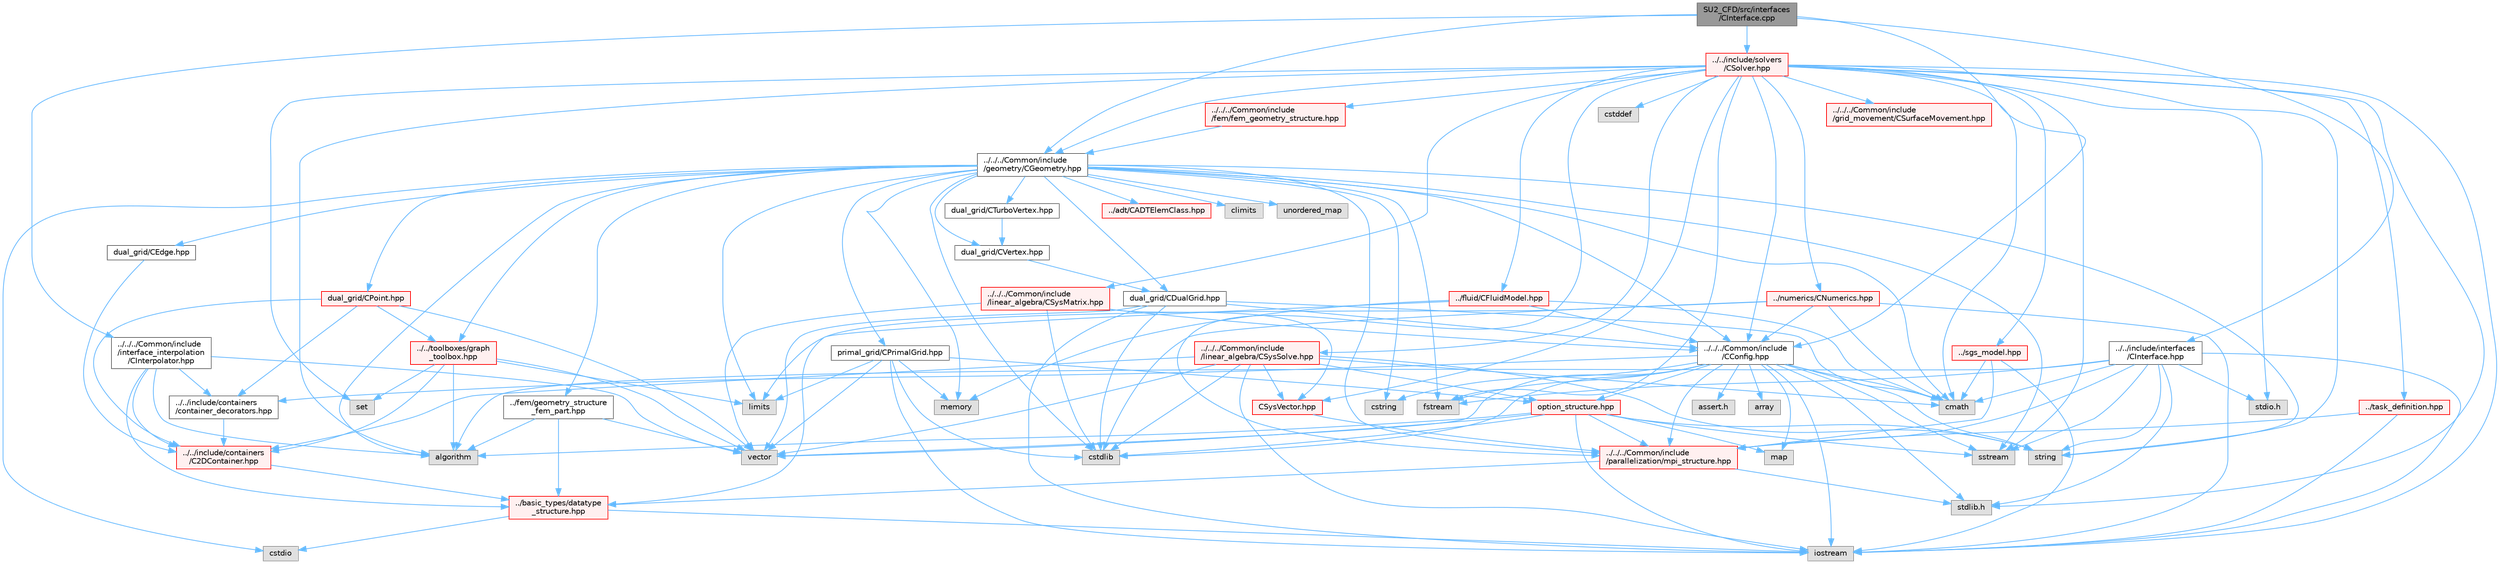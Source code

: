 digraph "SU2_CFD/src/interfaces/CInterface.cpp"
{
 // LATEX_PDF_SIZE
  bgcolor="transparent";
  edge [fontname=Helvetica,fontsize=10,labelfontname=Helvetica,labelfontsize=10];
  node [fontname=Helvetica,fontsize=10,shape=box,height=0.2,width=0.4];
  Node1 [id="Node000001",label="SU2_CFD/src/interfaces\l/CInterface.cpp",height=0.2,width=0.4,color="gray40", fillcolor="grey60", style="filled", fontcolor="black",tooltip="Main subroutines for MPI transfer of information between zones."];
  Node1 -> Node2 [id="edge1_Node000001_Node000002",color="steelblue1",style="solid",tooltip=" "];
  Node2 [id="Node000002",label="../../include/interfaces\l/CInterface.hpp",height=0.2,width=0.4,color="grey40", fillcolor="white", style="filled",URL="$CInterface_8hpp.html",tooltip="Declarations and inlines of the transfer structure. The subroutines and functions are in the physics ..."];
  Node2 -> Node3 [id="edge2_Node000002_Node000003",color="steelblue1",style="solid",tooltip=" "];
  Node3 [id="Node000003",label="../../../Common/include\l/parallelization/mpi_structure.hpp",height=0.2,width=0.4,color="red", fillcolor="#FFF0F0", style="filled",URL="$mpi__structure_8hpp.html",tooltip="Headers of the mpi interface for generalized datatypes. The subroutines and functions are in the mpi_..."];
  Node3 -> Node4 [id="edge3_Node000003_Node000004",color="steelblue1",style="solid",tooltip=" "];
  Node4 [id="Node000004",label="stdlib.h",height=0.2,width=0.4,color="grey60", fillcolor="#E0E0E0", style="filled",tooltip=" "];
  Node3 -> Node5 [id="edge4_Node000003_Node000005",color="steelblue1",style="solid",tooltip=" "];
  Node5 [id="Node000005",label="../basic_types/datatype\l_structure.hpp",height=0.2,width=0.4,color="red", fillcolor="#FFF0F0", style="filled",URL="$datatype__structure_8hpp.html",tooltip="Headers for generalized datatypes, defines an interface for AD types."];
  Node5 -> Node6 [id="edge5_Node000005_Node000006",color="steelblue1",style="solid",tooltip=" "];
  Node6 [id="Node000006",label="iostream",height=0.2,width=0.4,color="grey60", fillcolor="#E0E0E0", style="filled",tooltip=" "];
  Node5 -> Node8 [id="edge6_Node000005_Node000008",color="steelblue1",style="solid",tooltip=" "];
  Node8 [id="Node000008",label="cstdio",height=0.2,width=0.4,color="grey60", fillcolor="#E0E0E0", style="filled",tooltip=" "];
  Node2 -> Node16 [id="edge7_Node000002_Node000016",color="steelblue1",style="solid",tooltip=" "];
  Node16 [id="Node000016",label="cmath",height=0.2,width=0.4,color="grey60", fillcolor="#E0E0E0", style="filled",tooltip=" "];
  Node2 -> Node17 [id="edge8_Node000002_Node000017",color="steelblue1",style="solid",tooltip=" "];
  Node17 [id="Node000017",label="string",height=0.2,width=0.4,color="grey60", fillcolor="#E0E0E0", style="filled",tooltip=" "];
  Node2 -> Node18 [id="edge9_Node000002_Node000018",color="steelblue1",style="solid",tooltip=" "];
  Node18 [id="Node000018",label="fstream",height=0.2,width=0.4,color="grey60", fillcolor="#E0E0E0", style="filled",tooltip=" "];
  Node2 -> Node19 [id="edge10_Node000002_Node000019",color="steelblue1",style="solid",tooltip=" "];
  Node19 [id="Node000019",label="sstream",height=0.2,width=0.4,color="grey60", fillcolor="#E0E0E0", style="filled",tooltip=" "];
  Node2 -> Node20 [id="edge11_Node000002_Node000020",color="steelblue1",style="solid",tooltip=" "];
  Node20 [id="Node000020",label="algorithm",height=0.2,width=0.4,color="grey60", fillcolor="#E0E0E0", style="filled",tooltip=" "];
  Node2 -> Node6 [id="edge12_Node000002_Node000006",color="steelblue1",style="solid",tooltip=" "];
  Node2 -> Node4 [id="edge13_Node000002_Node000004",color="steelblue1",style="solid",tooltip=" "];
  Node2 -> Node21 [id="edge14_Node000002_Node000021",color="steelblue1",style="solid",tooltip=" "];
  Node21 [id="Node000021",label="stdio.h",height=0.2,width=0.4,color="grey60", fillcolor="#E0E0E0", style="filled",tooltip=" "];
  Node1 -> Node22 [id="edge15_Node000001_Node000022",color="steelblue1",style="solid",tooltip=" "];
  Node22 [id="Node000022",label="../../../Common/include\l/interface_interpolation\l/CInterpolator.hpp",height=0.2,width=0.4,color="grey40", fillcolor="white", style="filled",URL="$CInterpolator_8hpp.html",tooltip="Base class for multiphysics interpolation."];
  Node22 -> Node5 [id="edge16_Node000022_Node000005",color="steelblue1",style="solid",tooltip=" "];
  Node22 -> Node23 [id="edge17_Node000022_Node000023",color="steelblue1",style="solid",tooltip=" "];
  Node23 [id="Node000023",label="../../include/containers\l/C2DContainer.hpp",height=0.2,width=0.4,color="red", fillcolor="#FFF0F0", style="filled",URL="$C2DContainer_8hpp.html",tooltip="A templated vector/matrix object."];
  Node23 -> Node5 [id="edge18_Node000023_Node000005",color="steelblue1",style="solid",tooltip=" "];
  Node22 -> Node35 [id="edge19_Node000022_Node000035",color="steelblue1",style="solid",tooltip=" "];
  Node35 [id="Node000035",label="../../include/containers\l/container_decorators.hpp",height=0.2,width=0.4,color="grey40", fillcolor="white", style="filled",URL="$container__decorators_8hpp.html",tooltip="Collection of small classes that decorate C2DContainer to augment its functionality,..."];
  Node35 -> Node23 [id="edge20_Node000035_Node000023",color="steelblue1",style="solid",tooltip=" "];
  Node22 -> Node36 [id="edge21_Node000022_Node000036",color="steelblue1",style="solid",tooltip=" "];
  Node36 [id="Node000036",label="vector",height=0.2,width=0.4,color="grey60", fillcolor="#E0E0E0", style="filled",tooltip=" "];
  Node22 -> Node20 [id="edge22_Node000022_Node000020",color="steelblue1",style="solid",tooltip=" "];
  Node1 -> Node37 [id="edge23_Node000001_Node000037",color="steelblue1",style="solid",tooltip=" "];
  Node37 [id="Node000037",label="../../../Common/include\l/CConfig.hpp",height=0.2,width=0.4,color="grey40", fillcolor="white", style="filled",URL="$CConfig_8hpp.html",tooltip="All the information about the definition of the physical problem. The subroutines and functions are i..."];
  Node37 -> Node3 [id="edge24_Node000037_Node000003",color="steelblue1",style="solid",tooltip=" "];
  Node37 -> Node6 [id="edge25_Node000037_Node000006",color="steelblue1",style="solid",tooltip=" "];
  Node37 -> Node29 [id="edge26_Node000037_Node000029",color="steelblue1",style="solid",tooltip=" "];
  Node29 [id="Node000029",label="cstdlib",height=0.2,width=0.4,color="grey60", fillcolor="#E0E0E0", style="filled",tooltip=" "];
  Node37 -> Node18 [id="edge27_Node000037_Node000018",color="steelblue1",style="solid",tooltip=" "];
  Node37 -> Node19 [id="edge28_Node000037_Node000019",color="steelblue1",style="solid",tooltip=" "];
  Node37 -> Node17 [id="edge29_Node000037_Node000017",color="steelblue1",style="solid",tooltip=" "];
  Node37 -> Node25 [id="edge30_Node000037_Node000025",color="steelblue1",style="solid",tooltip=" "];
  Node25 [id="Node000025",label="cstring",height=0.2,width=0.4,color="grey60", fillcolor="#E0E0E0", style="filled",tooltip=" "];
  Node37 -> Node36 [id="edge31_Node000037_Node000036",color="steelblue1",style="solid",tooltip=" "];
  Node37 -> Node38 [id="edge32_Node000037_Node000038",color="steelblue1",style="solid",tooltip=" "];
  Node38 [id="Node000038",label="array",height=0.2,width=0.4,color="grey60", fillcolor="#E0E0E0", style="filled",tooltip=" "];
  Node37 -> Node4 [id="edge33_Node000037_Node000004",color="steelblue1",style="solid",tooltip=" "];
  Node37 -> Node16 [id="edge34_Node000037_Node000016",color="steelblue1",style="solid",tooltip=" "];
  Node37 -> Node39 [id="edge35_Node000037_Node000039",color="steelblue1",style="solid",tooltip=" "];
  Node39 [id="Node000039",label="map",height=0.2,width=0.4,color="grey60", fillcolor="#E0E0E0", style="filled",tooltip=" "];
  Node37 -> Node40 [id="edge36_Node000037_Node000040",color="steelblue1",style="solid",tooltip=" "];
  Node40 [id="Node000040",label="assert.h",height=0.2,width=0.4,color="grey60", fillcolor="#E0E0E0", style="filled",tooltip=" "];
  Node37 -> Node41 [id="edge37_Node000037_Node000041",color="steelblue1",style="solid",tooltip=" "];
  Node41 [id="Node000041",label="option_structure.hpp",height=0.2,width=0.4,color="red", fillcolor="#FFF0F0", style="filled",URL="$option__structure_8hpp.html",tooltip="Defines classes for referencing options for easy input in CConfig."];
  Node41 -> Node3 [id="edge38_Node000041_Node000003",color="steelblue1",style="solid",tooltip=" "];
  Node41 -> Node6 [id="edge39_Node000041_Node000006",color="steelblue1",style="solid",tooltip=" "];
  Node41 -> Node19 [id="edge40_Node000041_Node000019",color="steelblue1",style="solid",tooltip=" "];
  Node41 -> Node17 [id="edge41_Node000041_Node000017",color="steelblue1",style="solid",tooltip=" "];
  Node41 -> Node36 [id="edge42_Node000041_Node000036",color="steelblue1",style="solid",tooltip=" "];
  Node41 -> Node39 [id="edge43_Node000041_Node000039",color="steelblue1",style="solid",tooltip=" "];
  Node41 -> Node29 [id="edge44_Node000041_Node000029",color="steelblue1",style="solid",tooltip=" "];
  Node41 -> Node20 [id="edge45_Node000041_Node000020",color="steelblue1",style="solid",tooltip=" "];
  Node37 -> Node35 [id="edge46_Node000037_Node000035",color="steelblue1",style="solid",tooltip=" "];
  Node1 -> Node42 [id="edge47_Node000001_Node000042",color="steelblue1",style="solid",tooltip=" "];
  Node42 [id="Node000042",label="../../../Common/include\l/geometry/CGeometry.hpp",height=0.2,width=0.4,color="grey40", fillcolor="white", style="filled",URL="$CGeometry_8hpp.html",tooltip="Headers of the main subroutines for creating the geometrical structure. The subroutines and functions..."];
  Node42 -> Node43 [id="edge48_Node000042_Node000043",color="steelblue1",style="solid",tooltip=" "];
  Node43 [id="Node000043",label="limits",height=0.2,width=0.4,color="grey60", fillcolor="#E0E0E0", style="filled",tooltip=" "];
  Node42 -> Node3 [id="edge49_Node000042_Node000003",color="steelblue1",style="solid",tooltip=" "];
  Node42 -> Node17 [id="edge50_Node000042_Node000017",color="steelblue1",style="solid",tooltip=" "];
  Node42 -> Node18 [id="edge51_Node000042_Node000018",color="steelblue1",style="solid",tooltip=" "];
  Node42 -> Node19 [id="edge52_Node000042_Node000019",color="steelblue1",style="solid",tooltip=" "];
  Node42 -> Node16 [id="edge53_Node000042_Node000016",color="steelblue1",style="solid",tooltip=" "];
  Node42 -> Node20 [id="edge54_Node000042_Node000020",color="steelblue1",style="solid",tooltip=" "];
  Node42 -> Node25 [id="edge55_Node000042_Node000025",color="steelblue1",style="solid",tooltip=" "];
  Node42 -> Node8 [id="edge56_Node000042_Node000008",color="steelblue1",style="solid",tooltip=" "];
  Node42 -> Node29 [id="edge57_Node000042_Node000029",color="steelblue1",style="solid",tooltip=" "];
  Node42 -> Node44 [id="edge58_Node000042_Node000044",color="steelblue1",style="solid",tooltip=" "];
  Node44 [id="Node000044",label="climits",height=0.2,width=0.4,color="grey60", fillcolor="#E0E0E0", style="filled",tooltip=" "];
  Node42 -> Node45 [id="edge59_Node000042_Node000045",color="steelblue1",style="solid",tooltip=" "];
  Node45 [id="Node000045",label="memory",height=0.2,width=0.4,color="grey60", fillcolor="#E0E0E0", style="filled",tooltip=" "];
  Node42 -> Node46 [id="edge60_Node000042_Node000046",color="steelblue1",style="solid",tooltip=" "];
  Node46 [id="Node000046",label="unordered_map",height=0.2,width=0.4,color="grey60", fillcolor="#E0E0E0", style="filled",tooltip=" "];
  Node42 -> Node47 [id="edge61_Node000042_Node000047",color="steelblue1",style="solid",tooltip=" "];
  Node47 [id="Node000047",label="primal_grid/CPrimalGrid.hpp",height=0.2,width=0.4,color="grey40", fillcolor="white", style="filled",URL="$CPrimalGrid_8hpp.html",tooltip="Headers of the main subroutines for storing the primal grid structure. The subroutines and functions ..."];
  Node47 -> Node6 [id="edge62_Node000047_Node000006",color="steelblue1",style="solid",tooltip=" "];
  Node47 -> Node36 [id="edge63_Node000047_Node000036",color="steelblue1",style="solid",tooltip=" "];
  Node47 -> Node43 [id="edge64_Node000047_Node000043",color="steelblue1",style="solid",tooltip=" "];
  Node47 -> Node29 [id="edge65_Node000047_Node000029",color="steelblue1",style="solid",tooltip=" "];
  Node47 -> Node45 [id="edge66_Node000047_Node000045",color="steelblue1",style="solid",tooltip=" "];
  Node47 -> Node41 [id="edge67_Node000047_Node000041",color="steelblue1",style="solid",tooltip=" "];
  Node42 -> Node48 [id="edge68_Node000042_Node000048",color="steelblue1",style="solid",tooltip=" "];
  Node48 [id="Node000048",label="dual_grid/CDualGrid.hpp",height=0.2,width=0.4,color="grey40", fillcolor="white", style="filled",URL="$CDualGrid_8hpp.html",tooltip="Headers of the main subroutines for doing the complete dual grid structure. The subroutines and funct..."];
  Node48 -> Node16 [id="edge69_Node000048_Node000016",color="steelblue1",style="solid",tooltip=" "];
  Node48 -> Node6 [id="edge70_Node000048_Node000006",color="steelblue1",style="solid",tooltip=" "];
  Node48 -> Node29 [id="edge71_Node000048_Node000029",color="steelblue1",style="solid",tooltip=" "];
  Node48 -> Node36 [id="edge72_Node000048_Node000036",color="steelblue1",style="solid",tooltip=" "];
  Node48 -> Node37 [id="edge73_Node000048_Node000037",color="steelblue1",style="solid",tooltip=" "];
  Node42 -> Node49 [id="edge74_Node000042_Node000049",color="steelblue1",style="solid",tooltip=" "];
  Node49 [id="Node000049",label="dual_grid/CPoint.hpp",height=0.2,width=0.4,color="red", fillcolor="#FFF0F0", style="filled",URL="$CPoint_8hpp.html",tooltip="Declaration of the point class that stores geometric and adjacency information for dual control volum..."];
  Node49 -> Node23 [id="edge75_Node000049_Node000023",color="steelblue1",style="solid",tooltip=" "];
  Node49 -> Node35 [id="edge76_Node000049_Node000035",color="steelblue1",style="solid",tooltip=" "];
  Node49 -> Node50 [id="edge77_Node000049_Node000050",color="steelblue1",style="solid",tooltip=" "];
  Node50 [id="Node000050",label="../../toolboxes/graph\l_toolbox.hpp",height=0.2,width=0.4,color="red", fillcolor="#FFF0F0", style="filled",URL="$graph__toolbox_8hpp.html",tooltip="Functions and classes to build/represent sparse graphs or sparse patterns."];
  Node50 -> Node23 [id="edge78_Node000050_Node000023",color="steelblue1",style="solid",tooltip=" "];
  Node50 -> Node51 [id="edge79_Node000050_Node000051",color="steelblue1",style="solid",tooltip=" "];
  Node51 [id="Node000051",label="set",height=0.2,width=0.4,color="grey60", fillcolor="#E0E0E0", style="filled",tooltip=" "];
  Node50 -> Node36 [id="edge80_Node000050_Node000036",color="steelblue1",style="solid",tooltip=" "];
  Node50 -> Node43 [id="edge81_Node000050_Node000043",color="steelblue1",style="solid",tooltip=" "];
  Node50 -> Node20 [id="edge82_Node000050_Node000020",color="steelblue1",style="solid",tooltip=" "];
  Node49 -> Node36 [id="edge83_Node000049_Node000036",color="steelblue1",style="solid",tooltip=" "];
  Node42 -> Node54 [id="edge84_Node000042_Node000054",color="steelblue1",style="solid",tooltip=" "];
  Node54 [id="Node000054",label="dual_grid/CEdge.hpp",height=0.2,width=0.4,color="grey40", fillcolor="white", style="filled",URL="$CEdge_8hpp.html",tooltip="Declaration of the edge class CEdge.cpp file."];
  Node54 -> Node23 [id="edge85_Node000054_Node000023",color="steelblue1",style="solid",tooltip=" "];
  Node42 -> Node55 [id="edge86_Node000042_Node000055",color="steelblue1",style="solid",tooltip=" "];
  Node55 [id="Node000055",label="dual_grid/CVertex.hpp",height=0.2,width=0.4,color="grey40", fillcolor="white", style="filled",URL="$CVertex_8hpp.html",tooltip="Headers of the main subroutines for doing the complete dual grid structure. The subroutines and funct..."];
  Node55 -> Node48 [id="edge87_Node000055_Node000048",color="steelblue1",style="solid",tooltip=" "];
  Node42 -> Node56 [id="edge88_Node000042_Node000056",color="steelblue1",style="solid",tooltip=" "];
  Node56 [id="Node000056",label="dual_grid/CTurboVertex.hpp",height=0.2,width=0.4,color="grey40", fillcolor="white", style="filled",URL="$CTurboVertex_8hpp.html",tooltip="Headers of the main subroutines for doing the complete dual grid structure. The subroutines and funct..."];
  Node56 -> Node55 [id="edge89_Node000056_Node000055",color="steelblue1",style="solid",tooltip=" "];
  Node42 -> Node37 [id="edge90_Node000042_Node000037",color="steelblue1",style="solid",tooltip=" "];
  Node42 -> Node57 [id="edge91_Node000042_Node000057",color="steelblue1",style="solid",tooltip=" "];
  Node57 [id="Node000057",label="../fem/geometry_structure\l_fem_part.hpp",height=0.2,width=0.4,color="grey40", fillcolor="white", style="filled",URL="$geometry__structure__fem__part_8hpp.html",tooltip="Helper classes for the Fluid FEM solver."];
  Node57 -> Node5 [id="edge92_Node000057_Node000005",color="steelblue1",style="solid",tooltip=" "];
  Node57 -> Node36 [id="edge93_Node000057_Node000036",color="steelblue1",style="solid",tooltip=" "];
  Node57 -> Node20 [id="edge94_Node000057_Node000020",color="steelblue1",style="solid",tooltip=" "];
  Node42 -> Node50 [id="edge95_Node000042_Node000050",color="steelblue1",style="solid",tooltip=" "];
  Node42 -> Node58 [id="edge96_Node000042_Node000058",color="steelblue1",style="solid",tooltip=" "];
  Node58 [id="Node000058",label="../adt/CADTElemClass.hpp",height=0.2,width=0.4,color="red", fillcolor="#FFF0F0", style="filled",URL="$CADTElemClass_8hpp.html",tooltip="Class for storing an ADT of (linear) elements in an arbitrary number of dimensions."];
  Node1 -> Node62 [id="edge97_Node000001_Node000062",color="steelblue1",style="solid",tooltip=" "];
  Node62 [id="Node000062",label="../../include/solvers\l/CSolver.hpp",height=0.2,width=0.4,color="red", fillcolor="#FFF0F0", style="filled",URL="$CSolver_8hpp.html",tooltip="Headers of the CSolver class which is inherited by all of the other solvers."];
  Node62 -> Node3 [id="edge98_Node000062_Node000003",color="steelblue1",style="solid",tooltip=" "];
  Node62 -> Node16 [id="edge99_Node000062_Node000016",color="steelblue1",style="solid",tooltip=" "];
  Node62 -> Node13 [id="edge100_Node000062_Node000013",color="steelblue1",style="solid",tooltip=" "];
  Node13 [id="Node000013",label="cstddef",height=0.2,width=0.4,color="grey60", fillcolor="#E0E0E0", style="filled",tooltip=" "];
  Node62 -> Node17 [id="edge101_Node000062_Node000017",color="steelblue1",style="solid",tooltip=" "];
  Node62 -> Node18 [id="edge102_Node000062_Node000018",color="steelblue1",style="solid",tooltip=" "];
  Node62 -> Node19 [id="edge103_Node000062_Node000019",color="steelblue1",style="solid",tooltip=" "];
  Node62 -> Node20 [id="edge104_Node000062_Node000020",color="steelblue1",style="solid",tooltip=" "];
  Node62 -> Node6 [id="edge105_Node000062_Node000006",color="steelblue1",style="solid",tooltip=" "];
  Node62 -> Node51 [id="edge106_Node000062_Node000051",color="steelblue1",style="solid",tooltip=" "];
  Node62 -> Node4 [id="edge107_Node000062_Node000004",color="steelblue1",style="solid",tooltip=" "];
  Node62 -> Node21 [id="edge108_Node000062_Node000021",color="steelblue1",style="solid",tooltip=" "];
  Node62 -> Node63 [id="edge109_Node000062_Node000063",color="steelblue1",style="solid",tooltip=" "];
  Node63 [id="Node000063",label="../fluid/CFluidModel.hpp",height=0.2,width=0.4,color="red", fillcolor="#FFF0F0", style="filled",URL="$CFluidModel_8hpp.html",tooltip="Defines the main fluid model class for thermophysical properties."];
  Node63 -> Node16 [id="edge110_Node000063_Node000016",color="steelblue1",style="solid",tooltip=" "];
  Node63 -> Node45 [id="edge111_Node000063_Node000045",color="steelblue1",style="solid",tooltip=" "];
  Node63 -> Node37 [id="edge112_Node000063_Node000037",color="steelblue1",style="solid",tooltip=" "];
  Node63 -> Node5 [id="edge113_Node000063_Node000005",color="steelblue1",style="solid",tooltip=" "];
  Node62 -> Node67 [id="edge114_Node000062_Node000067",color="steelblue1",style="solid",tooltip=" "];
  Node67 [id="Node000067",label="../task_definition.hpp",height=0.2,width=0.4,color="red", fillcolor="#FFF0F0", style="filled",URL="$task__definition_8hpp.html",tooltip="Header of the task definition class for the SU2 solvers."];
  Node67 -> Node3 [id="edge115_Node000067_Node000003",color="steelblue1",style="solid",tooltip=" "];
  Node67 -> Node6 [id="edge116_Node000067_Node000006",color="steelblue1",style="solid",tooltip=" "];
  Node62 -> Node69 [id="edge117_Node000062_Node000069",color="steelblue1",style="solid",tooltip=" "];
  Node69 [id="Node000069",label="../numerics/CNumerics.hpp",height=0.2,width=0.4,color="red", fillcolor="#FFF0F0", style="filled",URL="$CNumerics_8hpp.html",tooltip="Declaration of the base numerics class, the implementation is in the CNumerics.cpp file."];
  Node69 -> Node16 [id="edge118_Node000069_Node000016",color="steelblue1",style="solid",tooltip=" "];
  Node69 -> Node6 [id="edge119_Node000069_Node000006",color="steelblue1",style="solid",tooltip=" "];
  Node69 -> Node43 [id="edge120_Node000069_Node000043",color="steelblue1",style="solid",tooltip=" "];
  Node69 -> Node29 [id="edge121_Node000069_Node000029",color="steelblue1",style="solid",tooltip=" "];
  Node69 -> Node37 [id="edge122_Node000069_Node000037",color="steelblue1",style="solid",tooltip=" "];
  Node62 -> Node71 [id="edge123_Node000062_Node000071",color="steelblue1",style="solid",tooltip=" "];
  Node71 [id="Node000071",label="../sgs_model.hpp",height=0.2,width=0.4,color="red", fillcolor="#FFF0F0", style="filled",URL="$sgs__model_8hpp.html",tooltip="Headers of the LES subgrid scale models of the SU2 solvers."];
  Node71 -> Node3 [id="edge124_Node000071_Node000003",color="steelblue1",style="solid",tooltip=" "];
  Node71 -> Node6 [id="edge125_Node000071_Node000006",color="steelblue1",style="solid",tooltip=" "];
  Node71 -> Node16 [id="edge126_Node000071_Node000016",color="steelblue1",style="solid",tooltip=" "];
  Node62 -> Node73 [id="edge127_Node000062_Node000073",color="steelblue1",style="solid",tooltip=" "];
  Node73 [id="Node000073",label="../../../Common/include\l/fem/fem_geometry_structure.hpp",height=0.2,width=0.4,color="red", fillcolor="#FFF0F0", style="filled",URL="$fem__geometry__structure_8hpp.html",tooltip="Headers of the main subroutines for creating the geometrical structure for the FEM solver...."];
  Node73 -> Node42 [id="edge128_Node000073_Node000042",color="steelblue1",style="solid",tooltip=" "];
  Node62 -> Node42 [id="edge129_Node000062_Node000042",color="steelblue1",style="solid",tooltip=" "];
  Node62 -> Node37 [id="edge130_Node000062_Node000037",color="steelblue1",style="solid",tooltip=" "];
  Node62 -> Node76 [id="edge131_Node000062_Node000076",color="steelblue1",style="solid",tooltip=" "];
  Node76 [id="Node000076",label="../../../Common/include\l/linear_algebra/CSysMatrix.hpp",height=0.2,width=0.4,color="red", fillcolor="#FFF0F0", style="filled",URL="$CSysMatrix_8hpp.html",tooltip="Declaration of the block-sparse matrix class. The implemtation is in CSysMatrix.cpp."];
  Node76 -> Node37 [id="edge132_Node000076_Node000037",color="steelblue1",style="solid",tooltip=" "];
  Node76 -> Node77 [id="edge133_Node000076_Node000077",color="steelblue1",style="solid",tooltip=" "];
  Node77 [id="Node000077",label="CSysVector.hpp",height=0.2,width=0.4,color="red", fillcolor="#FFF0F0", style="filled",URL="$CSysVector_8hpp.html",tooltip="Declararion and inlines of the vector class used in the solution of large, distributed,..."];
  Node77 -> Node3 [id="edge134_Node000077_Node000003",color="steelblue1",style="solid",tooltip=" "];
  Node76 -> Node29 [id="edge135_Node000076_Node000029",color="steelblue1",style="solid",tooltip=" "];
  Node76 -> Node36 [id="edge136_Node000076_Node000036",color="steelblue1",style="solid",tooltip=" "];
  Node62 -> Node77 [id="edge137_Node000062_Node000077",color="steelblue1",style="solid",tooltip=" "];
  Node62 -> Node80 [id="edge138_Node000062_Node000080",color="steelblue1",style="solid",tooltip=" "];
  Node80 [id="Node000080",label="../../../Common/include\l/linear_algebra/CSysSolve.hpp",height=0.2,width=0.4,color="red", fillcolor="#FFF0F0", style="filled",URL="$CSysSolve_8hpp.html",tooltip="Headers for the classes related to linear solvers (CG, FGMRES, etc) The subroutines and functions are..."];
  Node80 -> Node23 [id="edge139_Node000080_Node000023",color="steelblue1",style="solid",tooltip=" "];
  Node80 -> Node16 [id="edge140_Node000080_Node000016",color="steelblue1",style="solid",tooltip=" "];
  Node80 -> Node36 [id="edge141_Node000080_Node000036",color="steelblue1",style="solid",tooltip=" "];
  Node80 -> Node6 [id="edge142_Node000080_Node000006",color="steelblue1",style="solid",tooltip=" "];
  Node80 -> Node29 [id="edge143_Node000080_Node000029",color="steelblue1",style="solid",tooltip=" "];
  Node80 -> Node17 [id="edge144_Node000080_Node000017",color="steelblue1",style="solid",tooltip=" "];
  Node80 -> Node77 [id="edge145_Node000080_Node000077",color="steelblue1",style="solid",tooltip=" "];
  Node80 -> Node41 [id="edge146_Node000080_Node000041",color="steelblue1",style="solid",tooltip=" "];
  Node62 -> Node82 [id="edge147_Node000062_Node000082",color="steelblue1",style="solid",tooltip=" "];
  Node82 [id="Node000082",label="../../../Common/include\l/grid_movement/CSurfaceMovement.hpp",height=0.2,width=0.4,color="red", fillcolor="#FFF0F0", style="filled",URL="$CSurfaceMovement_8hpp.html",tooltip="Headers of the CSurfaceMovement class."];
}
